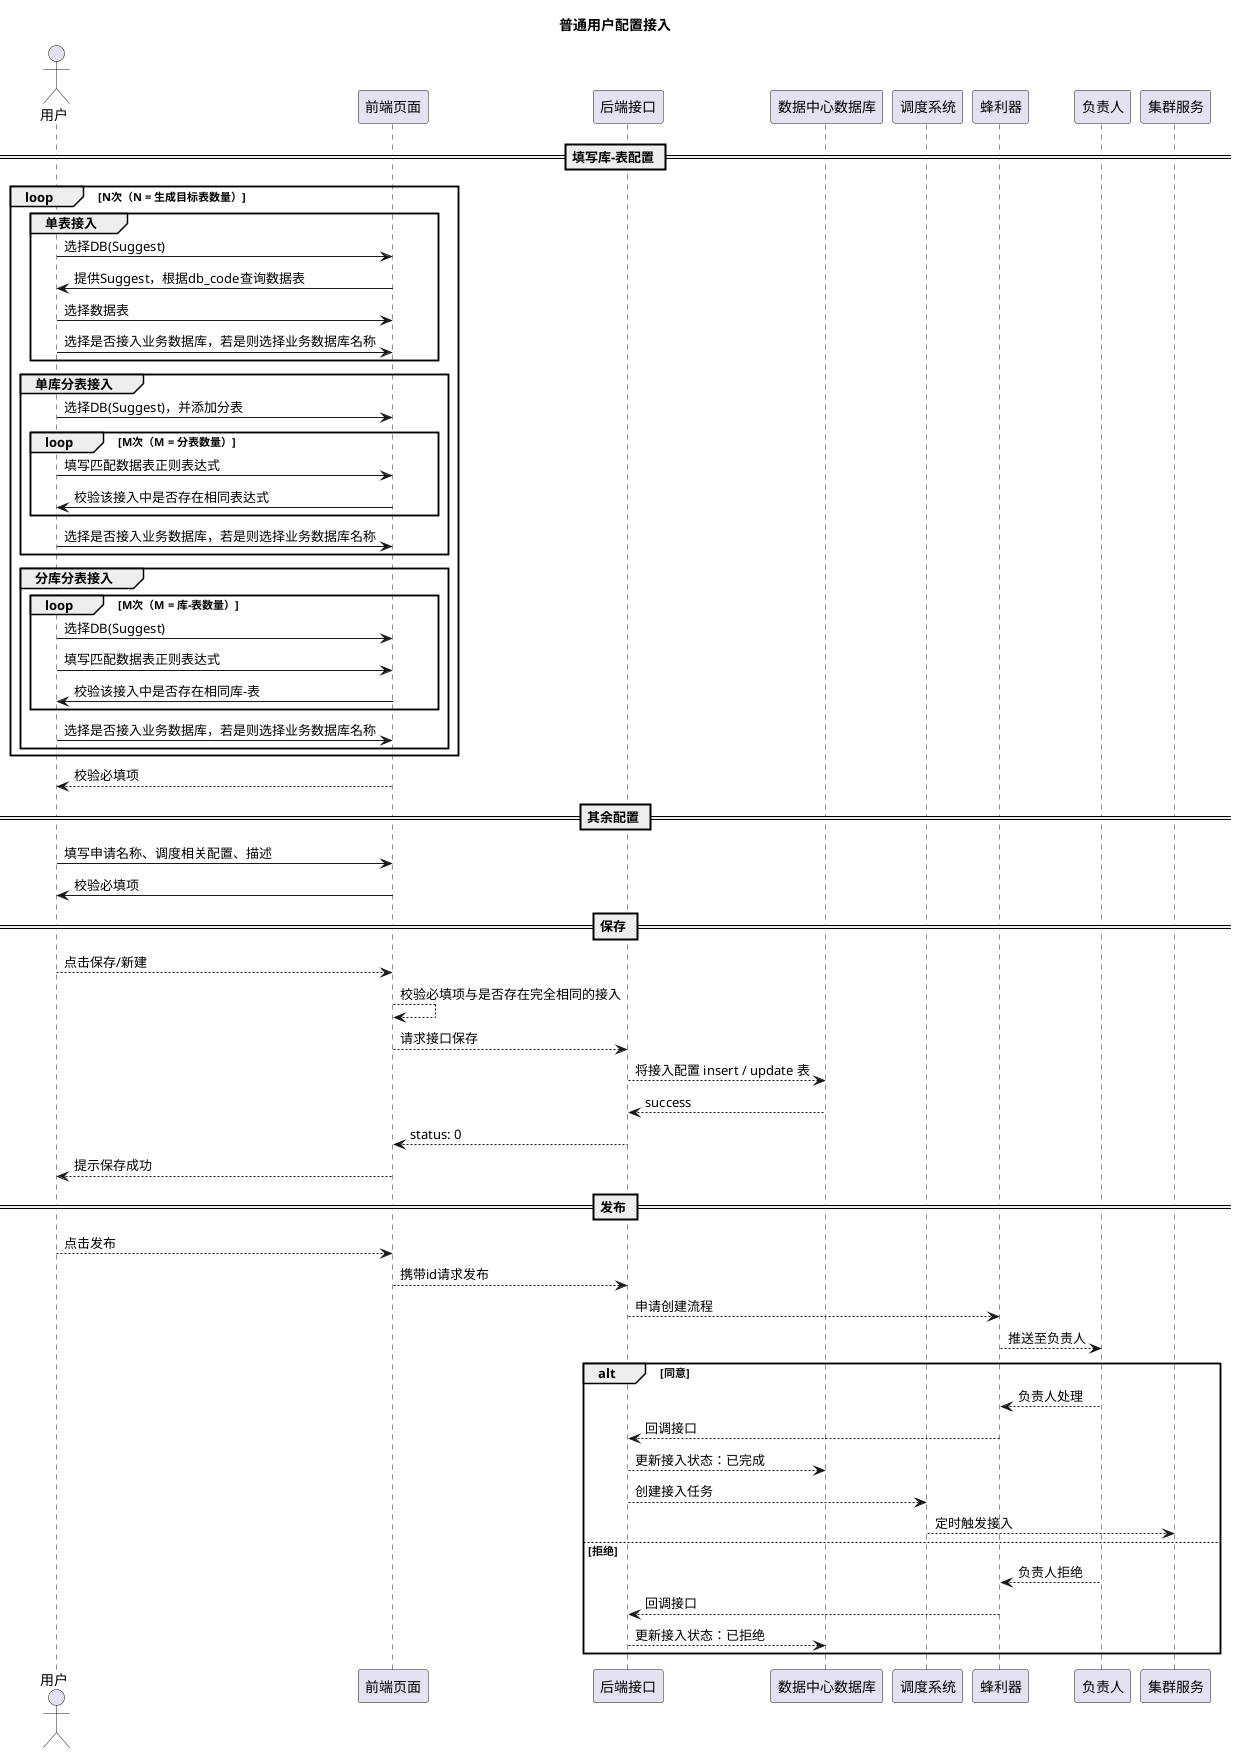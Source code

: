 @startuml pageInter
title 普通用户配置接入
actor       用户           as User
participant 前端页面        as Fe
participant 后端接口        as Be
participant 数据中心数据库  as Db
participant 调度系统       as Jenkins
participant 蜂利器         as Bsharp
participant 负责人         as Owner
participant 集群服务       as HiveServer

== 填写库-表配置 ==

loop N次（N = 生成目标表数量）
  group 单表接入

    User -> Fe: 选择DB(Suggest)
    Fe -> User: 提供Suggest，根据db_code查询数据表
    User -> Fe: 选择数据表
    User -> Fe: 选择是否接入业务数据库，若是则选择业务数据库名称

  end

  group 单库分表接入

    User -> Fe: 选择DB(Suggest)，并添加分表
    loop M次（M = 分表数量）
      User -> Fe: 填写匹配数据表正则表达式
      Fe -> User: 校验该接入中是否存在相同表达式
    end
    User -> Fe: 选择是否接入业务数据库，若是则选择业务数据库名称

  end

  group 分库分表接入

    loop M次（M = 库-表数量）
      User -> Fe: 选择DB(Suggest)
      User -> Fe: 填写匹配数据表正则表达式
      Fe -> User: 校验该接入中是否存在相同库-表
    end
    User -> Fe: 选择是否接入业务数据库，若是则选择业务数据库名称

  end

end
Fe --> User: 校验必填项

== 其余配置 ==

User -> Fe: 填写申请名称、调度相关配置、描述
Fe -> User: 校验必填项

== 保存 ==

User --> Fe: 点击保存/新建
Fe --> Fe: 校验必填项与是否存在完全相同的接入
Fe --> Be: 请求接口保存
Be --> Db: 将接入配置 insert / update 表
Db --> Be: success
Be --> Fe: status: 0
Fe --> User: 提示保存成功

== 发布 ==

User --> Fe: 点击发布
Fe --> Be: 携带id请求发布
Be --> Bsharp: 申请创建流程
Bsharp --> Owner: 推送至负责人
alt 同意 
  Owner --> Bsharp: 负责人处理
  Bsharp --> Be: 回调接口
  Be --> Db: 更新接入状态：已完成
  Be --> Jenkins: 创建接入任务 
  Jenkins --> HiveServer: 定时触发接入
else 拒绝
  Owner --> Bsharp: 负责人拒绝
  Bsharp --> Be: 回调接口
  Be --> Db: 更新接入状态：已拒绝
end


@enduml
